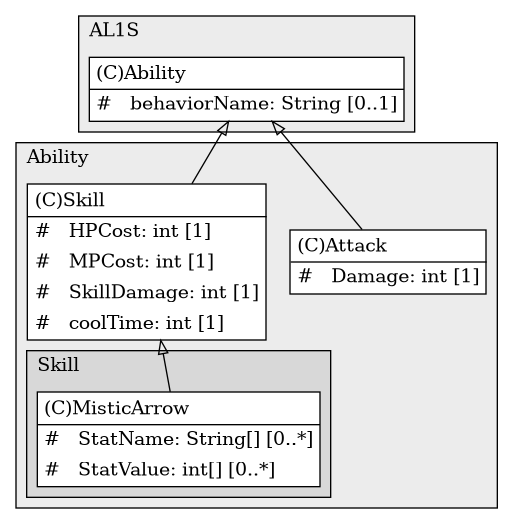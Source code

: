@startuml

/' diagram meta data start
config=StructureConfiguration;
{
  "projectClassification": {
    "searchMode": "OpenProject", // OpenProject, AllProjects
    "includedProjects": "",
    "pathEndKeywords": "*.impl",
    "isClientPath": "",
    "isClientName": "",
    "isTestPath": "",
    "isTestName": "",
    "isMappingPath": "",
    "isMappingName": "",
    "isDataAccessPath": "",
    "isDataAccessName": "",
    "isDataStructurePath": "",
    "isDataStructureName": "",
    "isInterfaceStructuresPath": "",
    "isInterfaceStructuresName": "",
    "isEntryPointPath": "",
    "isEntryPointName": "",
    "treatFinalFieldsAsMandatory": false
  },
  "graphRestriction": {
    "classPackageExcludeFilter": "",
    "classPackageIncludeFilter": "",
    "classNameExcludeFilter": "",
    "classNameIncludeFilter": "",
    "methodNameExcludeFilter": "",
    "methodNameIncludeFilter": "",
    "removeByInheritance": "", // inheritance/annotation based filtering is done in a second step
    "removeByAnnotation": "",
    "removeByClassPackage": "", // cleanup the graph after inheritance/annotation based filtering is done
    "removeByClassName": "",
    "cutMappings": false,
    "cutEnum": true,
    "cutTests": true,
    "cutClient": true,
    "cutDataAccess": false,
    "cutInterfaceStructures": false,
    "cutDataStructures": false,
    "cutGetterAndSetter": true,
    "cutConstructors": true
  },
  "graphTraversal": {
    "forwardDepth": 6,
    "backwardDepth": 6,
    "classPackageExcludeFilter": "",
    "classPackageIncludeFilter": "",
    "classNameExcludeFilter": "",
    "classNameIncludeFilter": "",
    "methodNameExcludeFilter": "",
    "methodNameIncludeFilter": "",
    "hideMappings": false,
    "hideDataStructures": false,
    "hidePrivateMethods": true,
    "hideInterfaceCalls": true, // indirection: implementation -> interface (is hidden) -> implementation
    "onlyShowApplicationEntryPoints": false, // root node is included
    "useMethodCallsForStructureDiagram": "ForwardOnly" // ForwardOnly, BothDirections, No
  },
  "details": {
    "aggregation": "GroupByClass", // ByClass, GroupByClass, None
    "showClassGenericTypes": true,
    "showMethods": true,
    "showMethodParameterNames": true,
    "showMethodParameterTypes": true,
    "showMethodReturnType": true,
    "showPackageLevels": 2,
    "showDetailedClassStructure": true
  },
  "rootClass": "AL1S.Ability",
  "extensionCallbackMethod": "" // qualified.class.name#methodName - signature: public static String method(String)
}
diagram meta data end '/



digraph g {
    rankdir="TB"
    splines=polyline
    

'nodes 
subgraph cluster_2011053 { 
   	label=AL1S
	labeljust=l
	fillcolor="#ececec"
	style=filled
   
   Ability2011053[
	label=<<TABLE BORDER="1" CELLBORDER="0" CELLPADDING="4" CELLSPACING="0">
<TR><TD ALIGN="LEFT" >(C)Ability</TD></TR>
<HR/>
<TR><TD ALIGN="LEFT" >#   behaviorName: String [0..1]</TD></TR>
</TABLE>>
	style=filled
	margin=0
	shape=plaintext
	fillcolor="#FFFFFF"
];
} 

subgraph cluster_464145674 { 
   	label=Ability
	labeljust=l
	fillcolor="#ececec"
	style=filled
   
   Attack1033957431[
	label=<<TABLE BORDER="1" CELLBORDER="0" CELLPADDING="4" CELLSPACING="0">
<TR><TD ALIGN="LEFT" >(C)Attack</TD></TR>
<HR/>
<TR><TD ALIGN="LEFT" >#   Damage: int [1]</TD></TR>
</TABLE>>
	style=filled
	margin=0
	shape=plaintext
	fillcolor="#FFFFFF"
];

Skill1033957431[
	label=<<TABLE BORDER="1" CELLBORDER="0" CELLPADDING="4" CELLSPACING="0">
<TR><TD ALIGN="LEFT" >(C)Skill</TD></TR>
<HR/>
<TR><TD ALIGN="LEFT" >#   HPCost: int [1]</TD></TR>
<TR><TD ALIGN="LEFT" >#   MPCost: int [1]</TD></TR>
<TR><TD ALIGN="LEFT" >#   SkillDamage: int [1]</TD></TR>
<TR><TD ALIGN="LEFT" >#   coolTime: int [1]</TD></TR>
</TABLE>>
	style=filled
	margin=0
	shape=plaintext
	fillcolor="#FFFFFF"
];

subgraph cluster_667048883 { 
   	label=Skill
	labeljust=l
	fillcolor="#d8d8d8"
	style=filled
   
   MisticArrow1734403124[
	label=<<TABLE BORDER="1" CELLBORDER="0" CELLPADDING="4" CELLSPACING="0">
<TR><TD ALIGN="LEFT" >(C)MisticArrow</TD></TR>
<HR/>
<TR><TD ALIGN="LEFT" >#   StatName: String[] [0..*]</TD></TR>
<TR><TD ALIGN="LEFT" >#   StatValue: int[] [0..*]</TD></TR>
</TABLE>>
	style=filled
	margin=0
	shape=plaintext
	fillcolor="#FFFFFF"
];
} 
} 

'edges    
Ability2011053 -> Attack1033957431[arrowhead=none, arrowtail=empty, dir=both];
Ability2011053 -> Skill1033957431[arrowhead=none, arrowtail=empty, dir=both];
Skill1033957431 -> MisticArrow1734403124[arrowhead=none, arrowtail=empty, dir=both];
    
}
@enduml